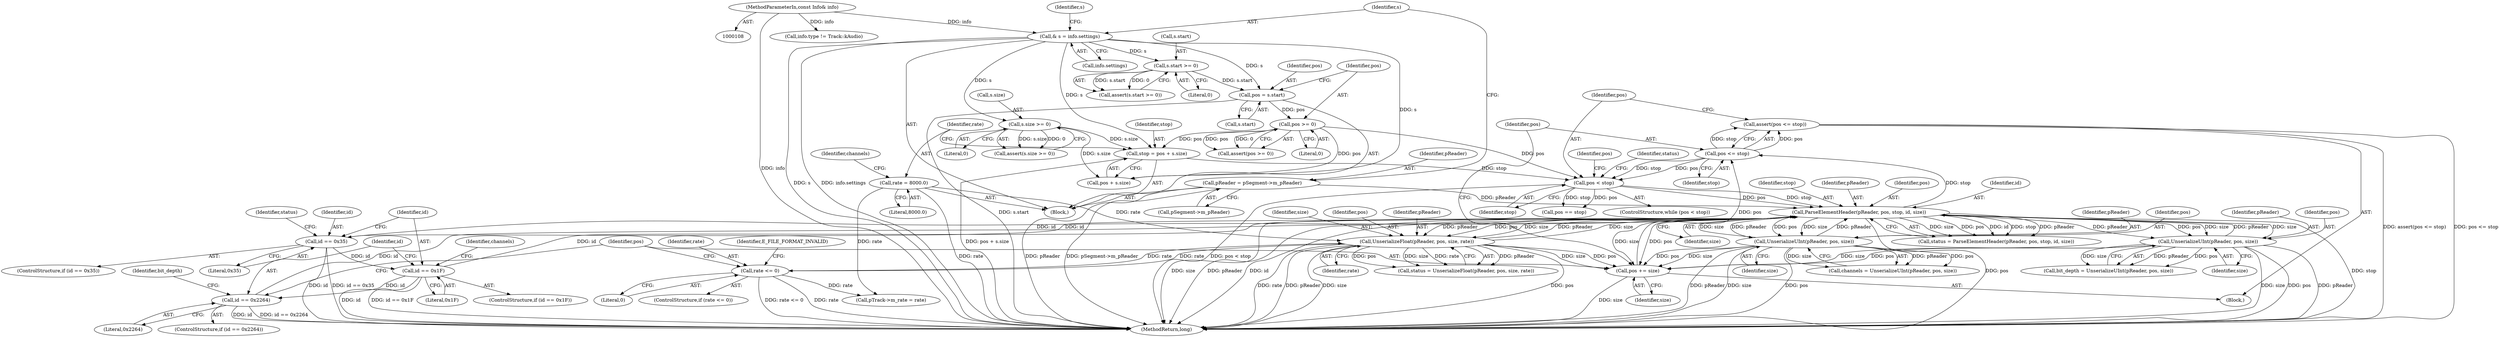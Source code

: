 digraph "0_Android_cc274e2abe8b2a6698a5c47d8aa4bb45f1f9538d_42@API" {
"1000267" [label="(Call,assert(pos <= stop))"];
"1000268" [label="(Call,pos <= stop)"];
"1000264" [label="(Call,pos += size)"];
"1000236" [label="(Call,UnserializeUInt(pReader, pos, size))"];
"1000192" [label="(Call,ParseElementHeader(pReader, pos, stop, id, size))"];
"1000129" [label="(Call,pReader = pSegment->m_pReader)"];
"1000254" [label="(Call,UnserializeUInt(pReader, pos, size))"];
"1000211" [label="(Call,UnserializeFloat(pReader, pos, size, rate))"];
"1000171" [label="(Call,rate = 8000.0)"];
"1000223" [label="(Call,rate <= 0)"];
"1000183" [label="(Call,pos < stop)"];
"1000159" [label="(Call,pos >= 0)"];
"1000153" [label="(Call,pos = s.start)"];
"1000141" [label="(Call,s.start >= 0)"];
"1000135" [label="(Call,& s = info.settings)"];
"1000110" [label="(MethodParameterIn,const Info& info)"];
"1000163" [label="(Call,stop = pos + s.size)"];
"1000147" [label="(Call,s.size >= 0)"];
"1000205" [label="(Call,id == 0x35)"];
"1000230" [label="(Call,id == 0x1F)"];
"1000248" [label="(Call,id == 0x2264)"];
"1000137" [label="(Call,info.settings)"];
"1000148" [label="(Call,s.size)"];
"1000227" [label="(Identifier,E_FILE_FORMAT_INVALID)"];
"1000239" [label="(Identifier,size)"];
"1000273" [label="(Identifier,pos)"];
"1000193" [label="(Identifier,pReader)"];
"1000165" [label="(Call,pos + s.size)"];
"1000272" [label="(Call,pos == stop)"];
"1000230" [label="(Call,id == 0x1F)"];
"1000322" [label="(MethodReturn,long)"];
"1000209" [label="(Call,status = UnserializeFloat(pReader, pos, size, rate))"];
"1000235" [label="(Identifier,channels)"];
"1000247" [label="(ControlStructure,if (id == 0x2264))"];
"1000147" [label="(Call,s.size >= 0)"];
"1000185" [label="(Identifier,stop)"];
"1000194" [label="(Identifier,pos)"];
"1000173" [label="(Literal,8000.0)"];
"1000182" [label="(ControlStructure,while (pos < stop))"];
"1000255" [label="(Identifier,pReader)"];
"1000190" [label="(Call,status = ParseElementHeader(pReader, pos, stop, id, size))"];
"1000129" [label="(Call,pReader = pSegment->m_pReader)"];
"1000223" [label="(Call,rate <= 0)"];
"1000232" [label="(Literal,0x1F)"];
"1000160" [label="(Identifier,pos)"];
"1000204" [label="(ControlStructure,if (id == 0x35))"];
"1000161" [label="(Literal,0)"];
"1000215" [label="(Identifier,rate)"];
"1000196" [label="(Identifier,id)"];
"1000212" [label="(Identifier,pReader)"];
"1000191" [label="(Identifier,status)"];
"1000225" [label="(Literal,0)"];
"1000195" [label="(Identifier,stop)"];
"1000164" [label="(Identifier,stop)"];
"1000237" [label="(Identifier,pReader)"];
"1000192" [label="(Call,ParseElementHeader(pReader, pos, stop, id, size))"];
"1000205" [label="(Call,id == 0x35)"];
"1000140" [label="(Call,assert(s.start >= 0))"];
"1000264" [label="(Call,pos += size)"];
"1000256" [label="(Identifier,pos)"];
"1000236" [label="(Call,UnserializeUInt(pReader, pos, size))"];
"1000158" [label="(Call,assert(pos >= 0))"];
"1000141" [label="(Call,s.start >= 0)"];
"1000153" [label="(Call,pos = s.start)"];
"1000171" [label="(Call,rate = 8000.0)"];
"1000155" [label="(Call,s.start)"];
"1000249" [label="(Identifier,id)"];
"1000210" [label="(Identifier,status)"];
"1000154" [label="(Identifier,pos)"];
"1000130" [label="(Identifier,pReader)"];
"1000270" [label="(Identifier,stop)"];
"1000114" [label="(Block,)"];
"1000143" [label="(Identifier,s)"];
"1000146" [label="(Call,assert(s.size >= 0))"];
"1000268" [label="(Call,pos <= stop)"];
"1000151" [label="(Literal,0)"];
"1000214" [label="(Identifier,size)"];
"1000229" [label="(ControlStructure,if (id == 0x1F))"];
"1000252" [label="(Call,bit_depth = UnserializeUInt(pReader, pos, size))"];
"1000248" [label="(Call,id == 0x2264)"];
"1000142" [label="(Call,s.start)"];
"1000163" [label="(Call,stop = pos + s.size)"];
"1000231" [label="(Identifier,id)"];
"1000159" [label="(Call,pos >= 0)"];
"1000110" [label="(MethodParameterIn,const Info& info)"];
"1000302" [label="(Call,pTrack->m_rate = rate)"];
"1000238" [label="(Identifier,pos)"];
"1000121" [label="(Call,info.type != Track::kAudio)"];
"1000183" [label="(Call,pos < stop)"];
"1000257" [label="(Identifier,size)"];
"1000267" [label="(Call,assert(pos <= stop))"];
"1000206" [label="(Identifier,id)"];
"1000211" [label="(Call,UnserializeFloat(pReader, pos, size, rate))"];
"1000266" [label="(Identifier,size)"];
"1000186" [label="(Block,)"];
"1000184" [label="(Identifier,pos)"];
"1000136" [label="(Identifier,s)"];
"1000213" [label="(Identifier,pos)"];
"1000172" [label="(Identifier,rate)"];
"1000224" [label="(Identifier,rate)"];
"1000145" [label="(Literal,0)"];
"1000234" [label="(Call,channels = UnserializeUInt(pReader, pos, size))"];
"1000131" [label="(Call,pSegment->m_pReader)"];
"1000207" [label="(Literal,0x35)"];
"1000176" [label="(Identifier,channels)"];
"1000253" [label="(Identifier,bit_depth)"];
"1000197" [label="(Identifier,size)"];
"1000222" [label="(ControlStructure,if (rate <= 0))"];
"1000135" [label="(Call,& s = info.settings)"];
"1000250" [label="(Literal,0x2264)"];
"1000269" [label="(Identifier,pos)"];
"1000254" [label="(Call,UnserializeUInt(pReader, pos, size))"];
"1000265" [label="(Identifier,pos)"];
"1000267" -> "1000186"  [label="AST: "];
"1000267" -> "1000268"  [label="CFG: "];
"1000268" -> "1000267"  [label="AST: "];
"1000184" -> "1000267"  [label="CFG: "];
"1000267" -> "1000322"  [label="DDG: pos <= stop"];
"1000267" -> "1000322"  [label="DDG: assert(pos <= stop)"];
"1000268" -> "1000267"  [label="DDG: pos"];
"1000268" -> "1000267"  [label="DDG: stop"];
"1000268" -> "1000270"  [label="CFG: "];
"1000269" -> "1000268"  [label="AST: "];
"1000270" -> "1000268"  [label="AST: "];
"1000268" -> "1000183"  [label="DDG: pos"];
"1000268" -> "1000183"  [label="DDG: stop"];
"1000264" -> "1000268"  [label="DDG: pos"];
"1000192" -> "1000268"  [label="DDG: stop"];
"1000264" -> "1000186"  [label="AST: "];
"1000264" -> "1000266"  [label="CFG: "];
"1000265" -> "1000264"  [label="AST: "];
"1000266" -> "1000264"  [label="AST: "];
"1000269" -> "1000264"  [label="CFG: "];
"1000264" -> "1000322"  [label="DDG: size"];
"1000236" -> "1000264"  [label="DDG: size"];
"1000236" -> "1000264"  [label="DDG: pos"];
"1000211" -> "1000264"  [label="DDG: size"];
"1000211" -> "1000264"  [label="DDG: pos"];
"1000192" -> "1000264"  [label="DDG: size"];
"1000192" -> "1000264"  [label="DDG: pos"];
"1000254" -> "1000264"  [label="DDG: size"];
"1000254" -> "1000264"  [label="DDG: pos"];
"1000236" -> "1000234"  [label="AST: "];
"1000236" -> "1000239"  [label="CFG: "];
"1000237" -> "1000236"  [label="AST: "];
"1000238" -> "1000236"  [label="AST: "];
"1000239" -> "1000236"  [label="AST: "];
"1000234" -> "1000236"  [label="CFG: "];
"1000236" -> "1000322"  [label="DDG: pReader"];
"1000236" -> "1000322"  [label="DDG: size"];
"1000236" -> "1000322"  [label="DDG: pos"];
"1000236" -> "1000192"  [label="DDG: pReader"];
"1000236" -> "1000192"  [label="DDG: size"];
"1000236" -> "1000234"  [label="DDG: pReader"];
"1000236" -> "1000234"  [label="DDG: pos"];
"1000236" -> "1000234"  [label="DDG: size"];
"1000192" -> "1000236"  [label="DDG: pReader"];
"1000192" -> "1000236"  [label="DDG: pos"];
"1000192" -> "1000236"  [label="DDG: size"];
"1000192" -> "1000190"  [label="AST: "];
"1000192" -> "1000197"  [label="CFG: "];
"1000193" -> "1000192"  [label="AST: "];
"1000194" -> "1000192"  [label="AST: "];
"1000195" -> "1000192"  [label="AST: "];
"1000196" -> "1000192"  [label="AST: "];
"1000197" -> "1000192"  [label="AST: "];
"1000190" -> "1000192"  [label="CFG: "];
"1000192" -> "1000322"  [label="DDG: pos"];
"1000192" -> "1000322"  [label="DDG: stop"];
"1000192" -> "1000322"  [label="DDG: size"];
"1000192" -> "1000322"  [label="DDG: pReader"];
"1000192" -> "1000322"  [label="DDG: id"];
"1000192" -> "1000190"  [label="DDG: size"];
"1000192" -> "1000190"  [label="DDG: pos"];
"1000192" -> "1000190"  [label="DDG: id"];
"1000192" -> "1000190"  [label="DDG: stop"];
"1000192" -> "1000190"  [label="DDG: pReader"];
"1000129" -> "1000192"  [label="DDG: pReader"];
"1000254" -> "1000192"  [label="DDG: pReader"];
"1000254" -> "1000192"  [label="DDG: size"];
"1000211" -> "1000192"  [label="DDG: pReader"];
"1000211" -> "1000192"  [label="DDG: size"];
"1000183" -> "1000192"  [label="DDG: pos"];
"1000183" -> "1000192"  [label="DDG: stop"];
"1000205" -> "1000192"  [label="DDG: id"];
"1000230" -> "1000192"  [label="DDG: id"];
"1000248" -> "1000192"  [label="DDG: id"];
"1000192" -> "1000205"  [label="DDG: id"];
"1000192" -> "1000211"  [label="DDG: pReader"];
"1000192" -> "1000211"  [label="DDG: pos"];
"1000192" -> "1000211"  [label="DDG: size"];
"1000192" -> "1000254"  [label="DDG: pReader"];
"1000192" -> "1000254"  [label="DDG: pos"];
"1000192" -> "1000254"  [label="DDG: size"];
"1000129" -> "1000114"  [label="AST: "];
"1000129" -> "1000131"  [label="CFG: "];
"1000130" -> "1000129"  [label="AST: "];
"1000131" -> "1000129"  [label="AST: "];
"1000136" -> "1000129"  [label="CFG: "];
"1000129" -> "1000322"  [label="DDG: pReader"];
"1000129" -> "1000322"  [label="DDG: pSegment->m_pReader"];
"1000254" -> "1000252"  [label="AST: "];
"1000254" -> "1000257"  [label="CFG: "];
"1000255" -> "1000254"  [label="AST: "];
"1000256" -> "1000254"  [label="AST: "];
"1000257" -> "1000254"  [label="AST: "];
"1000252" -> "1000254"  [label="CFG: "];
"1000254" -> "1000322"  [label="DDG: pReader"];
"1000254" -> "1000322"  [label="DDG: size"];
"1000254" -> "1000322"  [label="DDG: pos"];
"1000254" -> "1000252"  [label="DDG: pReader"];
"1000254" -> "1000252"  [label="DDG: pos"];
"1000254" -> "1000252"  [label="DDG: size"];
"1000211" -> "1000209"  [label="AST: "];
"1000211" -> "1000215"  [label="CFG: "];
"1000212" -> "1000211"  [label="AST: "];
"1000213" -> "1000211"  [label="AST: "];
"1000214" -> "1000211"  [label="AST: "];
"1000215" -> "1000211"  [label="AST: "];
"1000209" -> "1000211"  [label="CFG: "];
"1000211" -> "1000322"  [label="DDG: pReader"];
"1000211" -> "1000322"  [label="DDG: size"];
"1000211" -> "1000322"  [label="DDG: pos"];
"1000211" -> "1000322"  [label="DDG: rate"];
"1000211" -> "1000209"  [label="DDG: pReader"];
"1000211" -> "1000209"  [label="DDG: pos"];
"1000211" -> "1000209"  [label="DDG: size"];
"1000211" -> "1000209"  [label="DDG: rate"];
"1000171" -> "1000211"  [label="DDG: rate"];
"1000223" -> "1000211"  [label="DDG: rate"];
"1000211" -> "1000223"  [label="DDG: rate"];
"1000171" -> "1000114"  [label="AST: "];
"1000171" -> "1000173"  [label="CFG: "];
"1000172" -> "1000171"  [label="AST: "];
"1000173" -> "1000171"  [label="AST: "];
"1000176" -> "1000171"  [label="CFG: "];
"1000171" -> "1000322"  [label="DDG: rate"];
"1000171" -> "1000302"  [label="DDG: rate"];
"1000223" -> "1000222"  [label="AST: "];
"1000223" -> "1000225"  [label="CFG: "];
"1000224" -> "1000223"  [label="AST: "];
"1000225" -> "1000223"  [label="AST: "];
"1000227" -> "1000223"  [label="CFG: "];
"1000265" -> "1000223"  [label="CFG: "];
"1000223" -> "1000322"  [label="DDG: rate <= 0"];
"1000223" -> "1000322"  [label="DDG: rate"];
"1000223" -> "1000302"  [label="DDG: rate"];
"1000183" -> "1000182"  [label="AST: "];
"1000183" -> "1000185"  [label="CFG: "];
"1000184" -> "1000183"  [label="AST: "];
"1000185" -> "1000183"  [label="AST: "];
"1000191" -> "1000183"  [label="CFG: "];
"1000273" -> "1000183"  [label="CFG: "];
"1000183" -> "1000322"  [label="DDG: pos < stop"];
"1000159" -> "1000183"  [label="DDG: pos"];
"1000163" -> "1000183"  [label="DDG: stop"];
"1000183" -> "1000272"  [label="DDG: pos"];
"1000183" -> "1000272"  [label="DDG: stop"];
"1000159" -> "1000158"  [label="AST: "];
"1000159" -> "1000161"  [label="CFG: "];
"1000160" -> "1000159"  [label="AST: "];
"1000161" -> "1000159"  [label="AST: "];
"1000158" -> "1000159"  [label="CFG: "];
"1000159" -> "1000158"  [label="DDG: pos"];
"1000159" -> "1000158"  [label="DDG: 0"];
"1000153" -> "1000159"  [label="DDG: pos"];
"1000159" -> "1000163"  [label="DDG: pos"];
"1000159" -> "1000165"  [label="DDG: pos"];
"1000153" -> "1000114"  [label="AST: "];
"1000153" -> "1000155"  [label="CFG: "];
"1000154" -> "1000153"  [label="AST: "];
"1000155" -> "1000153"  [label="AST: "];
"1000160" -> "1000153"  [label="CFG: "];
"1000153" -> "1000322"  [label="DDG: s.start"];
"1000141" -> "1000153"  [label="DDG: s.start"];
"1000135" -> "1000153"  [label="DDG: s"];
"1000141" -> "1000140"  [label="AST: "];
"1000141" -> "1000145"  [label="CFG: "];
"1000142" -> "1000141"  [label="AST: "];
"1000145" -> "1000141"  [label="AST: "];
"1000140" -> "1000141"  [label="CFG: "];
"1000141" -> "1000140"  [label="DDG: s.start"];
"1000141" -> "1000140"  [label="DDG: 0"];
"1000135" -> "1000141"  [label="DDG: s"];
"1000135" -> "1000114"  [label="AST: "];
"1000135" -> "1000137"  [label="CFG: "];
"1000136" -> "1000135"  [label="AST: "];
"1000137" -> "1000135"  [label="AST: "];
"1000143" -> "1000135"  [label="CFG: "];
"1000135" -> "1000322"  [label="DDG: s"];
"1000135" -> "1000322"  [label="DDG: info.settings"];
"1000110" -> "1000135"  [label="DDG: info"];
"1000135" -> "1000147"  [label="DDG: s"];
"1000135" -> "1000163"  [label="DDG: s"];
"1000135" -> "1000165"  [label="DDG: s"];
"1000110" -> "1000108"  [label="AST: "];
"1000110" -> "1000322"  [label="DDG: info"];
"1000110" -> "1000121"  [label="DDG: info"];
"1000163" -> "1000114"  [label="AST: "];
"1000163" -> "1000165"  [label="CFG: "];
"1000164" -> "1000163"  [label="AST: "];
"1000165" -> "1000163"  [label="AST: "];
"1000172" -> "1000163"  [label="CFG: "];
"1000163" -> "1000322"  [label="DDG: pos + s.size"];
"1000147" -> "1000163"  [label="DDG: s.size"];
"1000147" -> "1000146"  [label="AST: "];
"1000147" -> "1000151"  [label="CFG: "];
"1000148" -> "1000147"  [label="AST: "];
"1000151" -> "1000147"  [label="AST: "];
"1000146" -> "1000147"  [label="CFG: "];
"1000147" -> "1000146"  [label="DDG: s.size"];
"1000147" -> "1000146"  [label="DDG: 0"];
"1000147" -> "1000165"  [label="DDG: s.size"];
"1000205" -> "1000204"  [label="AST: "];
"1000205" -> "1000207"  [label="CFG: "];
"1000206" -> "1000205"  [label="AST: "];
"1000207" -> "1000205"  [label="AST: "];
"1000210" -> "1000205"  [label="CFG: "];
"1000231" -> "1000205"  [label="CFG: "];
"1000205" -> "1000322"  [label="DDG: id"];
"1000205" -> "1000322"  [label="DDG: id == 0x35"];
"1000205" -> "1000230"  [label="DDG: id"];
"1000230" -> "1000229"  [label="AST: "];
"1000230" -> "1000232"  [label="CFG: "];
"1000231" -> "1000230"  [label="AST: "];
"1000232" -> "1000230"  [label="AST: "];
"1000235" -> "1000230"  [label="CFG: "];
"1000249" -> "1000230"  [label="CFG: "];
"1000230" -> "1000322"  [label="DDG: id"];
"1000230" -> "1000322"  [label="DDG: id == 0x1F"];
"1000230" -> "1000248"  [label="DDG: id"];
"1000248" -> "1000247"  [label="AST: "];
"1000248" -> "1000250"  [label="CFG: "];
"1000249" -> "1000248"  [label="AST: "];
"1000250" -> "1000248"  [label="AST: "];
"1000253" -> "1000248"  [label="CFG: "];
"1000265" -> "1000248"  [label="CFG: "];
"1000248" -> "1000322"  [label="DDG: id == 0x2264"];
"1000248" -> "1000322"  [label="DDG: id"];
}
